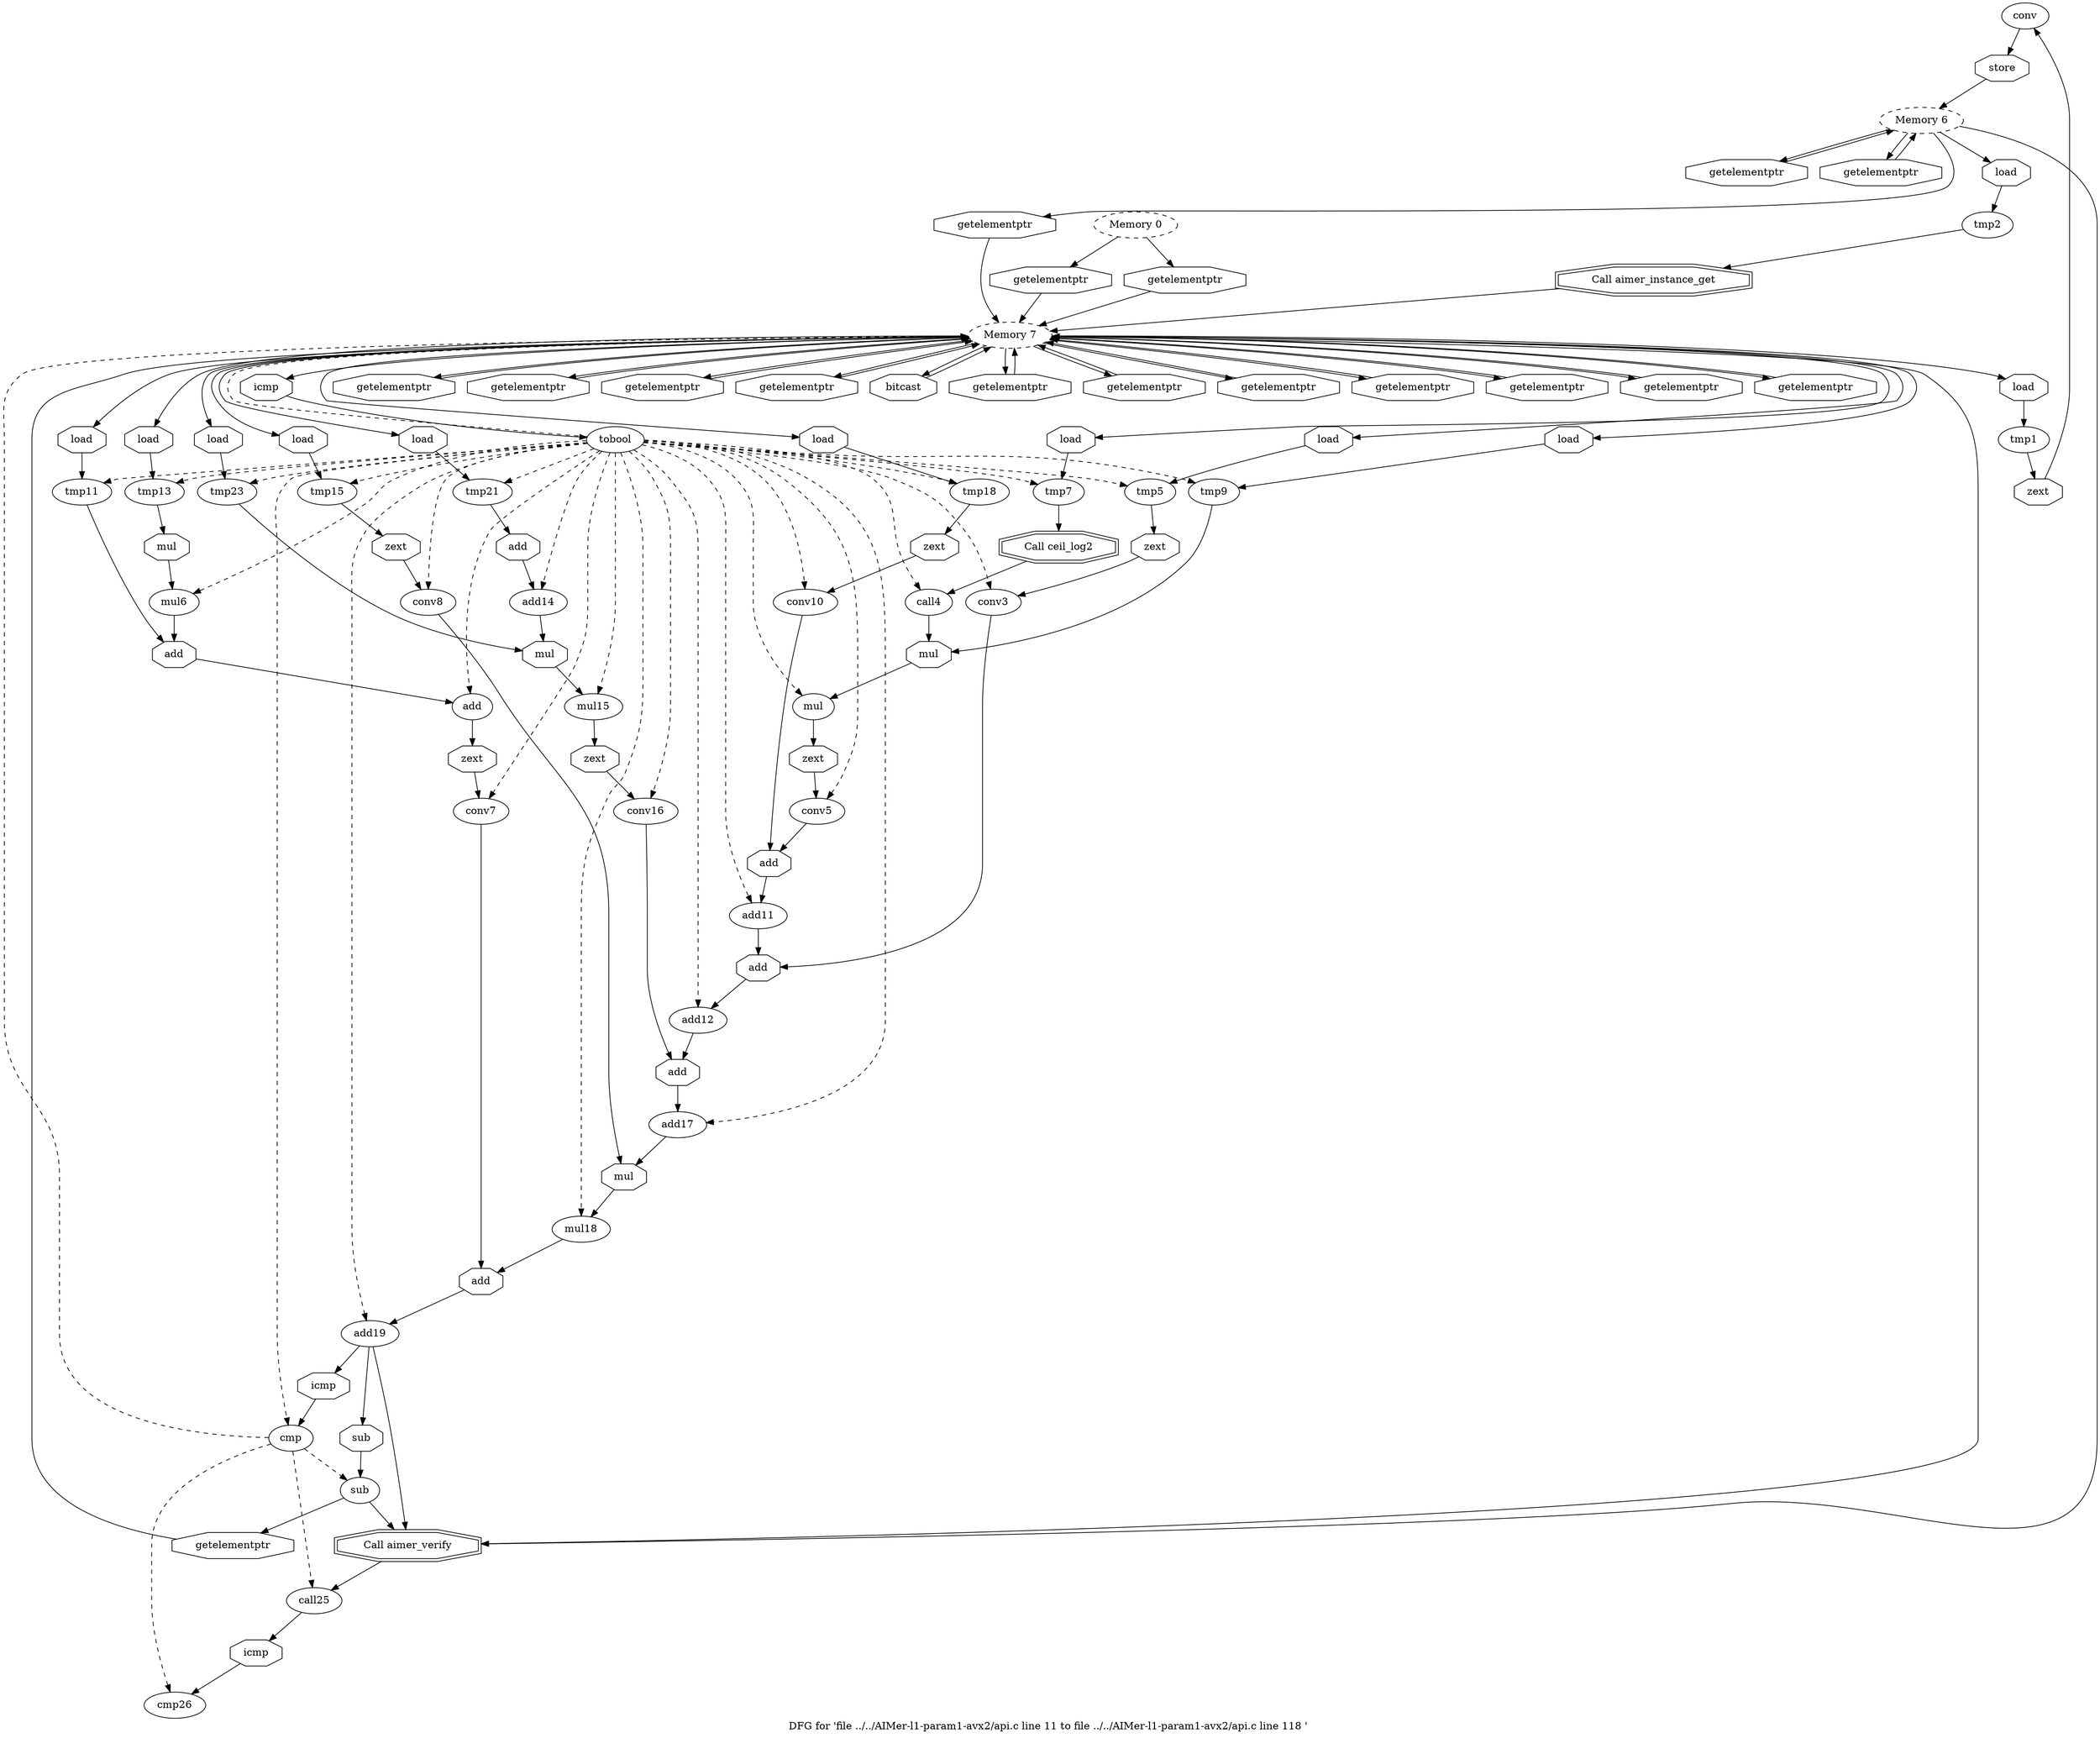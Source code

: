 digraph "DFG for 'file ../../AIMer-l1-param1-avx2/api.c line 11 to file ../../AIMer-l1-param1-avx2/api.c line 118 '  "{
label="DFG for 'file ../../AIMer-l1-param1-avx2/api.c line 11 to file ../../AIMer-l1-param1-avx2/api.c line 118 ' ";
node_838[shape=ellipse,style=solid,label="conv"]
node_841[shape=octagon,style=solid,label="store"]
"node_838"->"node_841"
node_837[shape=octagon,style=solid,label="load"]
node_836[shape=ellipse,style=solid,label="tmp1"]
"node_837"->"node_836"
node_839[shape=octagon,style=solid,label="zext"]
"node_836"->"node_839"
node_835[shape=octagon,style=solid,label="getelementptr"]
node_834[shape=ellipse,style=dashed,label="Memory 7"]
"node_835"->"node_834"
"node_834"->"node_837"
node_859[shape=octagon,style=solid,label="getelementptr"]
"node_834"->"node_859"
node_861[shape=octagon,style=solid,label="load"]
"node_834"->"node_861"
node_892[shape=octagon,style=solid,label="getelementptr"]
"node_834"->"node_892"
node_893[shape=octagon,style=solid,label="getelementptr"]
"node_834"->"node_893"
node_878[shape=octagon,style=solid,label="getelementptr"]
"node_834"->"node_878"
node_917[shape=octagon,style=solid,label="bitcast"]
"node_834"->"node_917"
node_920[shape=doubleoctagon,style=solid,label="Call aimer_verify"]
"node_834"->"node_920"
node_895[shape=octagon,style=solid,label="load"]
"node_834"->"node_895"
node_898[shape=octagon,style=solid,label="getelementptr"]
"node_834"->"node_898"
node_900[shape=octagon,style=solid,label="load"]
"node_834"->"node_900"
node_868[shape=octagon,style=solid,label="load"]
"node_834"->"node_868"
node_869[shape=octagon,style=solid,label="getelementptr"]
"node_834"->"node_869"
node_871[shape=octagon,style=solid,label="load"]
"node_834"->"node_871"
node_854[shape=octagon,style=solid,label="getelementptr"]
"node_834"->"node_854"
node_856[shape=octagon,style=solid,label="load"]
"node_834"->"node_856"
node_851[shape=octagon,style=solid,label="load"]
"node_834"->"node_851"
node_847[shape=octagon,style=solid,label="icmp"]
"node_834"->"node_847"
node_848[shape=octagon,style=solid,label="getelementptr"]
"node_834"->"node_848"
node_849[shape=octagon,style=solid,label="getelementptr"]
"node_834"->"node_849"
node_866[shape=octagon,style=solid,label="getelementptr"]
"node_834"->"node_866"
node_880[shape=octagon,style=solid,label="load"]
"node_834"->"node_880"
node_883[shape=octagon,style=solid,label="getelementptr"]
"node_834"->"node_883"
node_885[shape=octagon,style=solid,label="load"]
"node_834"->"node_885"
node_833[shape=ellipse,style=dashed,label="Memory 6"]
node_916[shape=octagon,style=solid,label="getelementptr"]
"node_833"->"node_916"
"node_833"->"node_920"
node_840[shape=octagon,style=solid,label="getelementptr"]
"node_833"->"node_840"
node_842[shape=octagon,style=solid,label="getelementptr"]
"node_833"->"node_842"
node_844[shape=octagon,style=solid,label="load"]
"node_833"->"node_844"
node_832[shape=ellipse,style=dashed,label="Memory 0"]
"node_832"->"node_835"
node_918[shape=octagon,style=solid,label="getelementptr"]
"node_832"->"node_918"
node_858[shape=doubleoctagon,style=solid,label="Call ceil_log2"]
node_857[shape=ellipse,style=solid,label="call4"]
"node_858"->"node_857"
"node_859"->"node_834"
node_860[shape=ellipse,style=solid,label="tmp9"]
node_863[shape=octagon,style=solid,label="mul"]
"node_860"->"node_863"
"node_861"->"node_860"
node_862[shape=ellipse,style=solid,label="mul"]
node_865[shape=octagon,style=solid,label="zext"]
"node_862"->"node_865"
node_887[shape=octagon,style=solid,label="zext"]
node_886[shape=ellipse,style=solid,label="conv10"]
"node_887"->"node_886"
node_888[shape=ellipse,style=solid,label="add11"]
node_891[shape=octagon,style=solid,label="add"]
"node_888"->"node_891"
node_889[shape=octagon,style=solid,label="add"]
"node_889"->"node_888"
node_890[shape=ellipse,style=solid,label="add12"]
node_906[shape=octagon,style=solid,label="add"]
"node_890"->"node_906"
"node_891"->"node_890"
"node_892"->"node_834"
"node_893"->"node_834"
node_874[shape=ellipse,style=solid,label="add"]
node_877[shape=octagon,style=solid,label="zext"]
"node_874"->"node_877"
node_875[shape=octagon,style=solid,label="add"]
"node_875"->"node_874"
node_876[shape=ellipse,style=solid,label="conv7"]
node_910[shape=octagon,style=solid,label="add"]
"node_876"->"node_910"
"node_877"->"node_876"
"node_878"->"node_834"
node_879[shape=ellipse,style=solid,label="tmp15"]
node_882[shape=octagon,style=solid,label="zext"]
"node_879"->"node_882"
node_915[shape=octagon,style=solid,label="getelementptr"]
"node_915"->"node_834"
"node_916"->"node_834"
"node_917"->"node_834"
"node_918"->"node_834"
node_919[shape=ellipse,style=solid,label="call25"]
node_922[shape=octagon,style=solid,label="icmp"]
"node_919"->"node_922"
"node_920"->"node_919"
node_921[shape=ellipse,style=solid,label="cmp26"]
"node_922"->"node_921"
node_894[shape=ellipse,style=solid,label="tmp21"]
node_897[shape=octagon,style=solid,label="add"]
"node_894"->"node_897"
"node_895"->"node_894"
node_896[shape=ellipse,style=solid,label="add14"]
node_902[shape=octagon,style=solid,label="mul"]
"node_896"->"node_902"
"node_897"->"node_896"
"node_898"->"node_834"
node_899[shape=ellipse,style=solid,label="tmp23"]
"node_899"->"node_902"
"node_900"->"node_899"
"node_839"->"node_838"
"node_840"->"node_833"
"node_841"->"node_833"
node_867[shape=ellipse,style=solid,label="tmp11"]
"node_868"->"node_867"
"node_869"->"node_834"
node_870[shape=ellipse,style=solid,label="tmp13"]
node_873[shape=octagon,style=solid,label="mul"]
"node_870"->"node_873"
"node_871"->"node_870"
node_872[shape=ellipse,style=solid,label="mul6"]
"node_872"->"node_875"
"node_873"->"node_872"
"node_854"->"node_834"
node_855[shape=ellipse,style=solid,label="tmp7"]
"node_855"->"node_858"
"node_856"->"node_855"
"node_857"->"node_863"
node_850[shape=ellipse,style=solid,label="tmp5"]
node_853[shape=octagon,style=solid,label="zext"]
"node_850"->"node_853"
"node_851"->"node_850"
node_852[shape=ellipse,style=solid,label="conv3"]
"node_852"->"node_891"
"node_853"->"node_852"
"node_842"->"node_833"
node_843[shape=ellipse,style=solid,label="tmp2"]
node_845[shape=doubleoctagon,style=solid,label="Call aimer_instance_get"]
"node_843"->"node_845"
"node_844"->"node_843"
"node_845"->"node_834"
node_846[shape=ellipse,style=solid,label="tobool"]
"node_846"->"node_834" [style=dashed]
"node_846"->"node_860" [style=dashed]
"node_846"->"node_862" [style=dashed]
"node_846"->"node_888" [style=dashed]
"node_846"->"node_890" [style=dashed]
"node_846"->"node_874" [style=dashed]
"node_846"->"node_876" [style=dashed]
"node_846"->"node_879" [style=dashed]
"node_846"->"node_894" [style=dashed]
"node_846"->"node_896" [style=dashed]
"node_846"->"node_899" [style=dashed]
"node_846"->"node_870" [style=dashed]
"node_846"->"node_872" [style=dashed]
"node_846"->"node_855" [style=dashed]
"node_846"->"node_857" [style=dashed]
"node_846"->"node_850" [style=dashed]
"node_846"->"node_852" [style=dashed]
node_864[shape=ellipse,style=solid,label="conv5"]
"node_846"->"node_864" [style=dashed]
"node_846"->"node_867" [style=dashed]
node_881[shape=ellipse,style=solid,label="conv8"]
"node_846"->"node_881" [style=dashed]
node_884[shape=ellipse,style=solid,label="tmp18"]
"node_846"->"node_884" [style=dashed]
"node_846"->"node_886" [style=dashed]
node_901[shape=ellipse,style=solid,label="mul15"]
"node_846"->"node_901" [style=dashed]
node_903[shape=ellipse,style=solid,label="conv16"]
"node_846"->"node_903" [style=dashed]
node_905[shape=ellipse,style=solid,label="add17"]
"node_846"->"node_905" [style=dashed]
node_907[shape=ellipse,style=solid,label="mul18"]
"node_846"->"node_907" [style=dashed]
node_909[shape=ellipse,style=solid,label="add19"]
"node_846"->"node_909" [style=dashed]
node_911[shape=ellipse,style=solid,label="cmp"]
"node_846"->"node_911" [style=dashed]
"node_847"->"node_846"
"node_848"->"node_834"
"node_849"->"node_834"
"node_863"->"node_862"
"node_864"->"node_889"
"node_865"->"node_864"
"node_866"->"node_834"
"node_867"->"node_875"
"node_880"->"node_879"
node_908[shape=octagon,style=solid,label="mul"]
"node_881"->"node_908"
"node_882"->"node_881"
"node_883"->"node_834"
"node_884"->"node_887"
"node_885"->"node_884"
"node_886"->"node_889"
node_904[shape=octagon,style=solid,label="zext"]
"node_901"->"node_904"
"node_902"->"node_901"
"node_903"->"node_906"
"node_904"->"node_903"
"node_905"->"node_908"
"node_906"->"node_905"
"node_907"->"node_910"
"node_908"->"node_907"
"node_909"->"node_920"
node_912[shape=octagon,style=solid,label="icmp"]
"node_909"->"node_912"
node_914[shape=octagon,style=solid,label="sub"]
"node_909"->"node_914"
"node_910"->"node_909"
"node_911"->"node_834" [style=dashed]
"node_911"->"node_919" [style=dashed]
"node_911"->"node_921" [style=dashed]
node_913[shape=ellipse,style=solid,label="sub"]
"node_911"->"node_913" [style=dashed]
"node_912"->"node_911"
"node_913"->"node_915"
"node_913"->"node_920"
"node_914"->"node_913"
}

